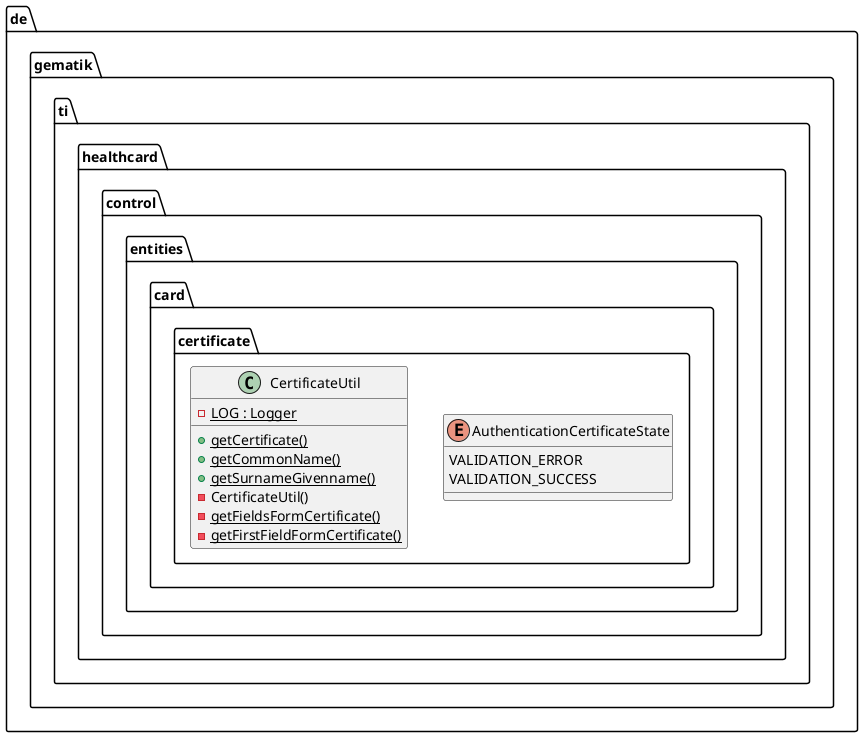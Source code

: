 @startuml



  namespace de.gematik.ti.healthcard.control {
    namespace entities {
      namespace card {
        namespace certificate {
          enum AuthenticationCertificateState {
            VALIDATION_ERROR
            VALIDATION_SUCCESS
          }
        }
      }
    }
  }
  

  namespace de.gematik.ti.healthcard.control {
    namespace entities {
      namespace card {
        namespace certificate {
          class de.gematik.ti.healthcard.control.entities.card.certificate.CertificateUtil {
              {static} - LOG : Logger
              {static} + getCertificate()
              {static} + getCommonName()
              {static} + getSurnameGivenname()
              - CertificateUtil()
              {static} - getFieldsFormCertificate()
              {static} - getFirstFieldFormCertificate()
          }
        }
      }
    }
  }
  










@enduml
